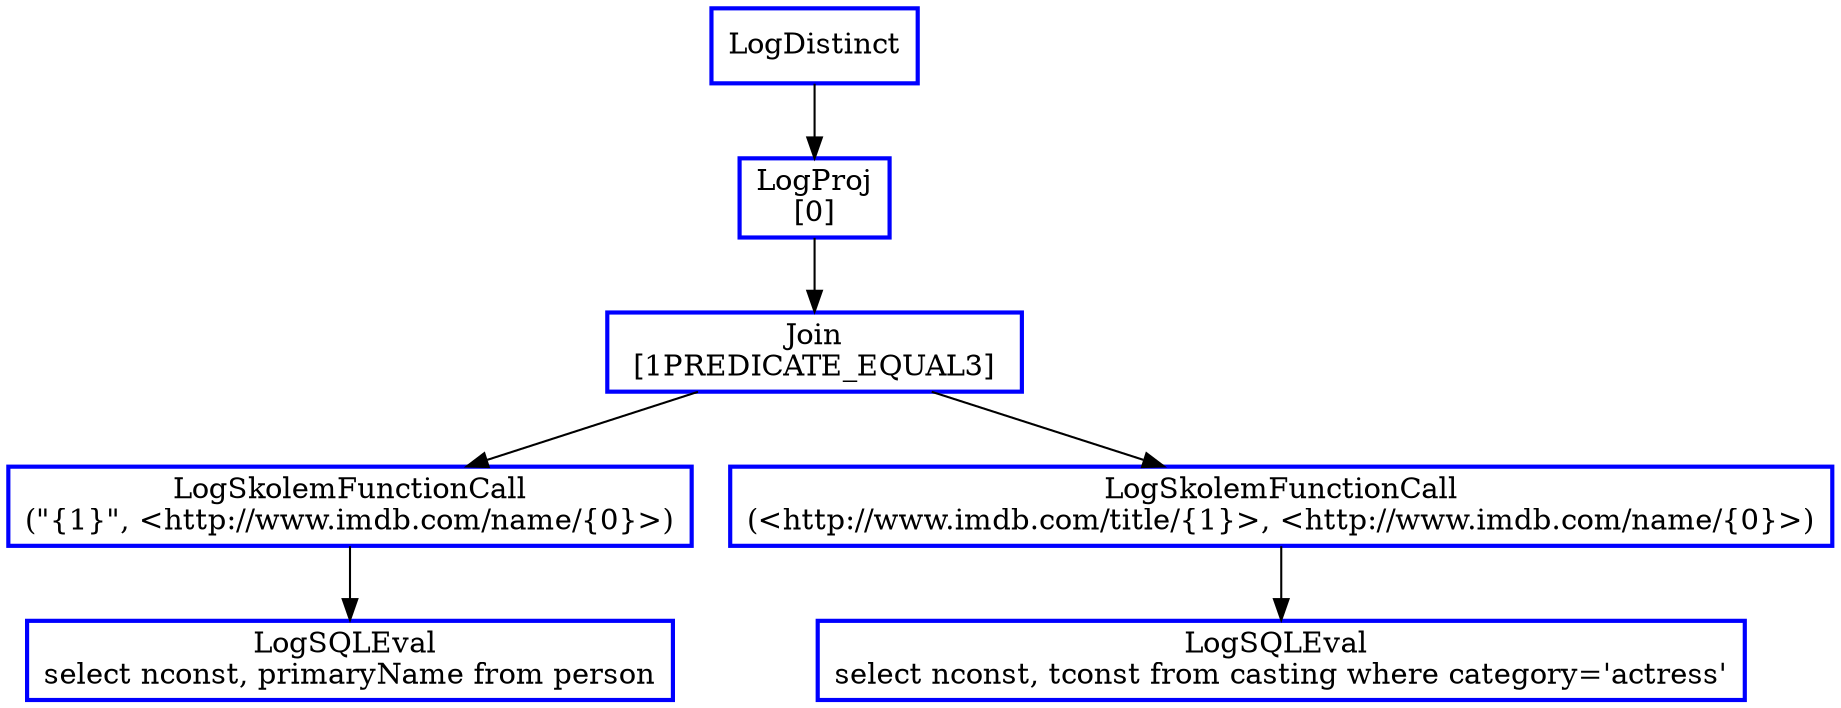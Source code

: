 digraph  g{
node [shape=rectangle, color=black, fontcolor=black, style=bold]
0 [label="LogDistinct" , color = blue] ; 
1 [label="LogProj
[0]" , color = blue] ; 
0 -> 1 ; 
2 [label="Join\n [1PREDICATE_EQUAL3] ", color = blue] ; 
1 -> 2 ; 
3 [label="LogSkolemFunctionCall
(\"{1}\", <http://www.imdb.com/name/{0}>)" , color = blue] ; 
2 -> 3 ; 
4 [label="LogSQLEval 
select nconst, primaryName from person", color = blue] ; 
3 -> 4 ; 
5 [label="LogSkolemFunctionCall
(<http://www.imdb.com/title/{1}>, <http://www.imdb.com/name/{0}>)" , color = blue] ; 
2 -> 5 ; 
6 [label="LogSQLEval 
select nconst, tconst from casting where category='actress'", color = blue] ; 
5 -> 6 ; 
}


